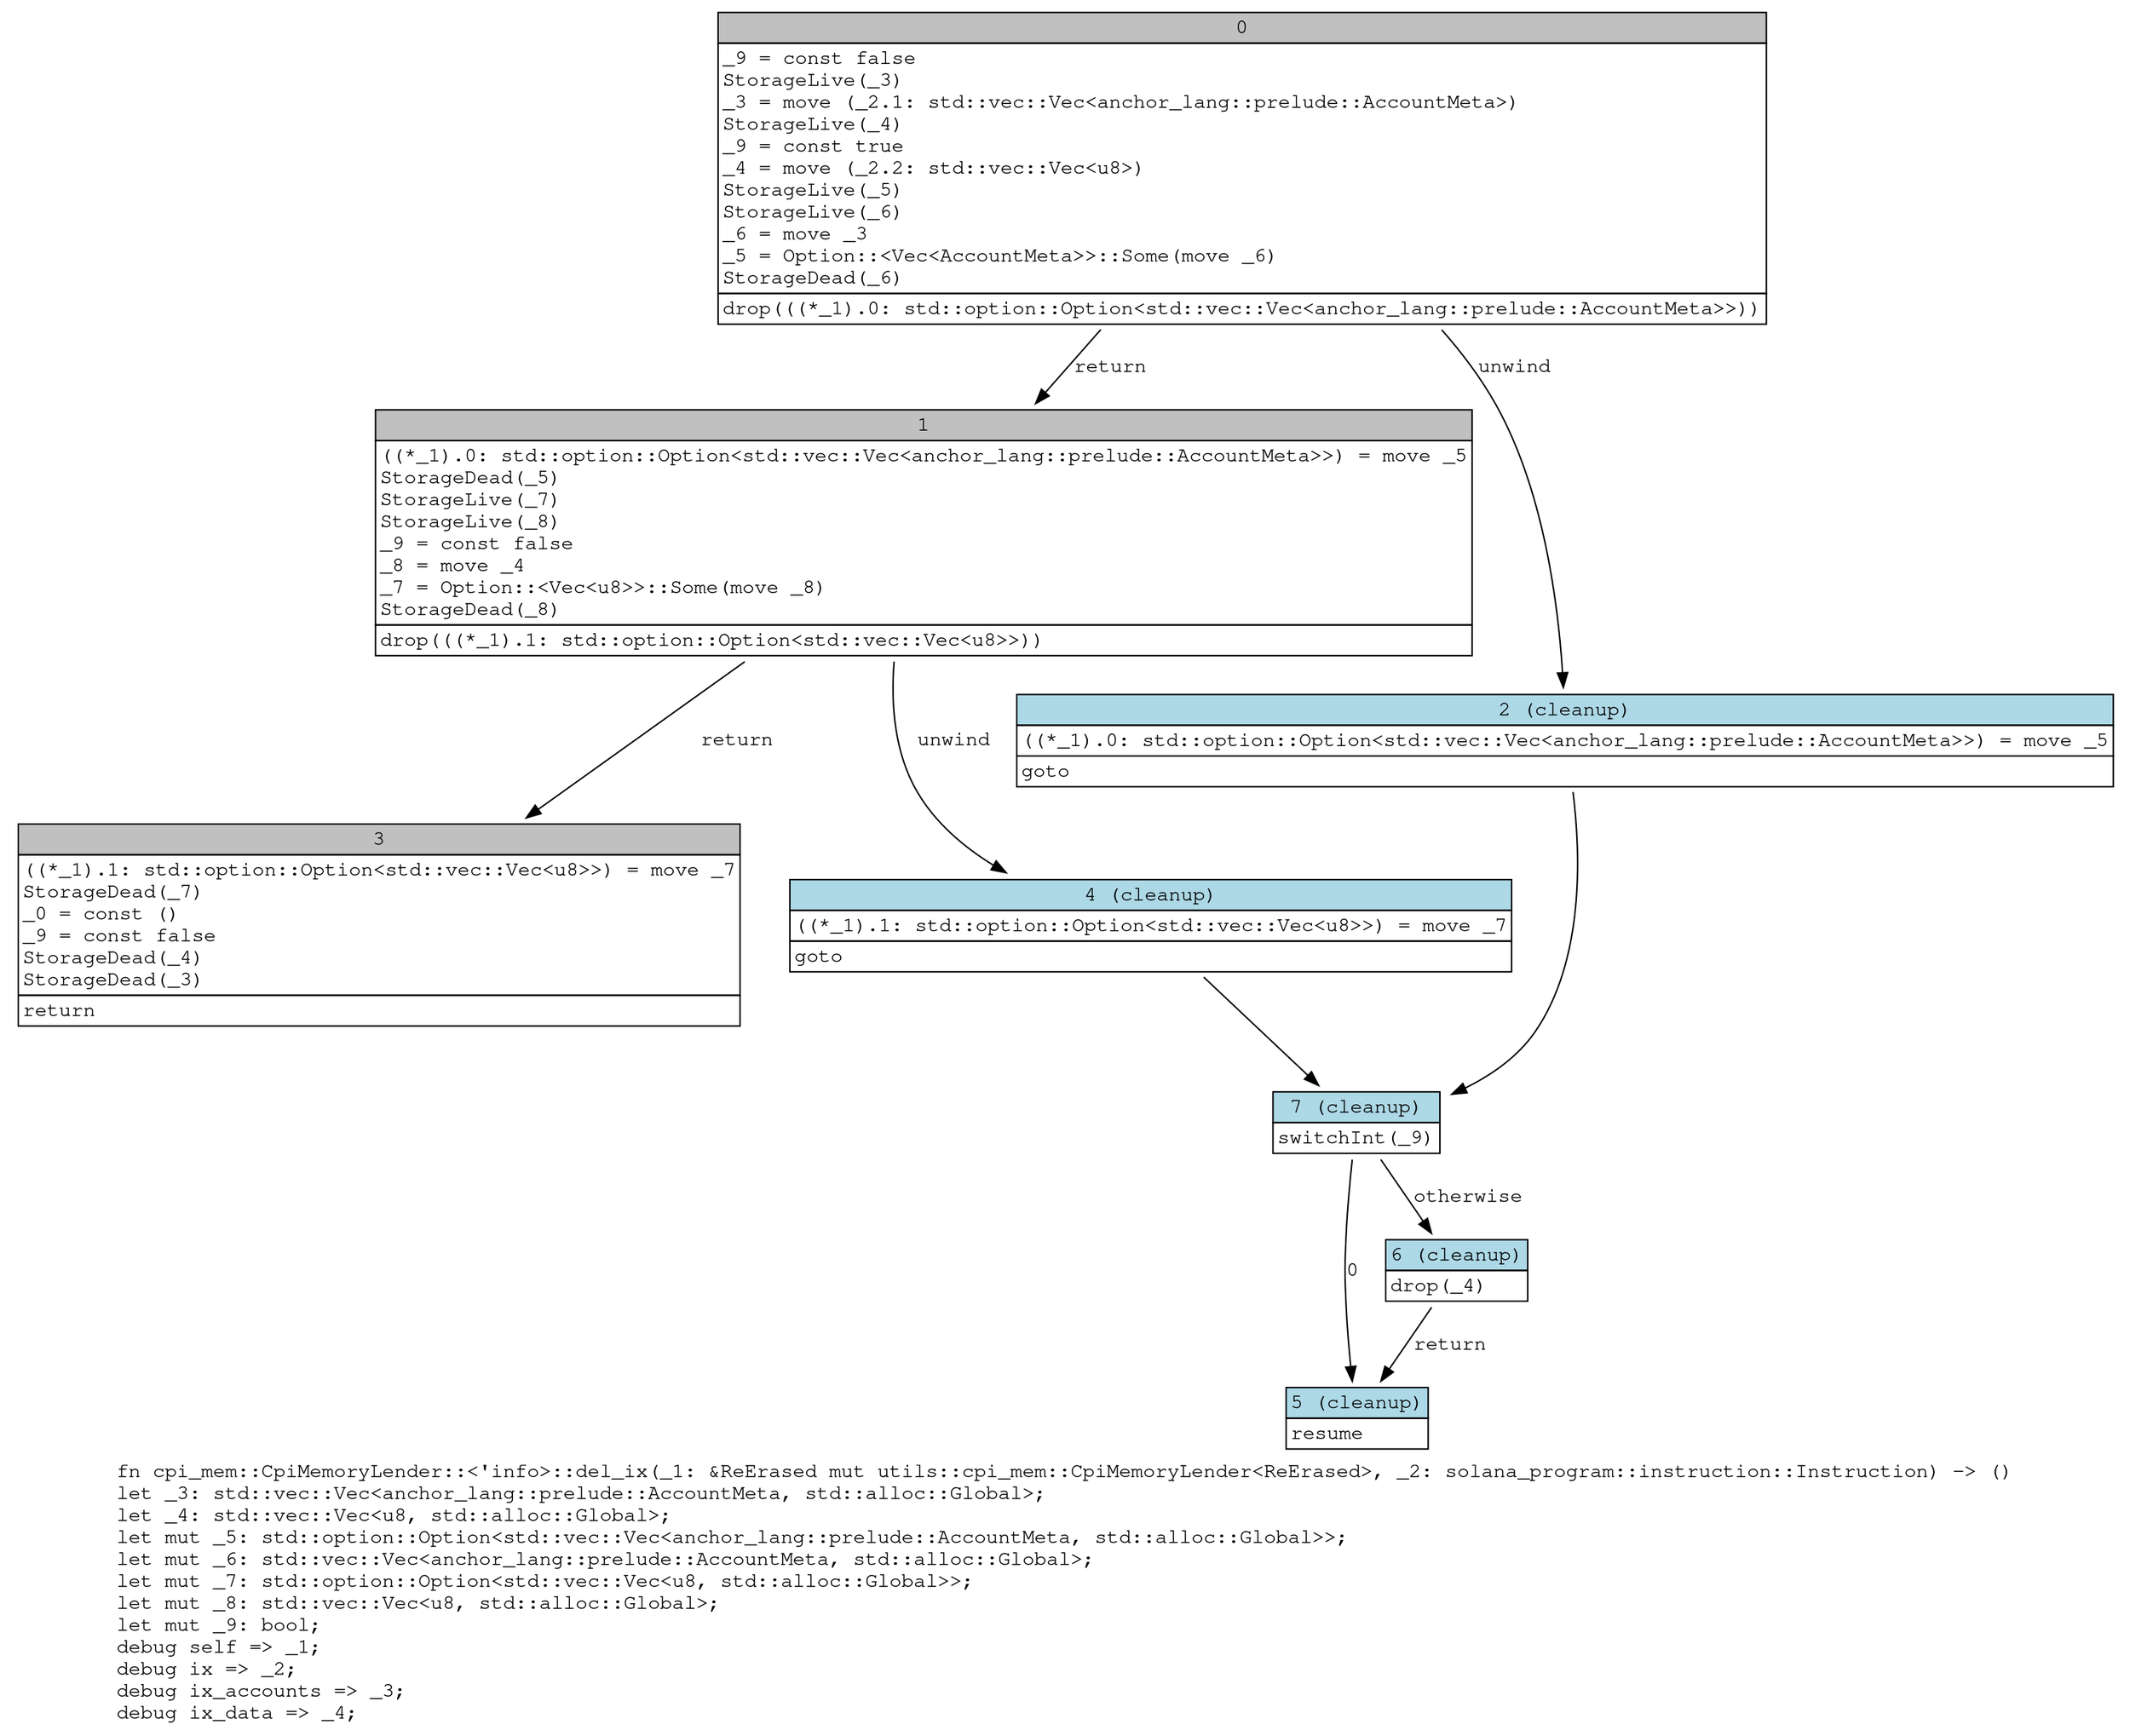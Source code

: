 digraph Mir_0_565 {
    graph [fontname="Courier, monospace"];
    node [fontname="Courier, monospace"];
    edge [fontname="Courier, monospace"];
    label=<fn cpi_mem::CpiMemoryLender::&lt;'info&gt;::del_ix(_1: &amp;ReErased mut utils::cpi_mem::CpiMemoryLender&lt;ReErased&gt;, _2: solana_program::instruction::Instruction) -&gt; ()<br align="left"/>let _3: std::vec::Vec&lt;anchor_lang::prelude::AccountMeta, std::alloc::Global&gt;;<br align="left"/>let _4: std::vec::Vec&lt;u8, std::alloc::Global&gt;;<br align="left"/>let mut _5: std::option::Option&lt;std::vec::Vec&lt;anchor_lang::prelude::AccountMeta, std::alloc::Global&gt;&gt;;<br align="left"/>let mut _6: std::vec::Vec&lt;anchor_lang::prelude::AccountMeta, std::alloc::Global&gt;;<br align="left"/>let mut _7: std::option::Option&lt;std::vec::Vec&lt;u8, std::alloc::Global&gt;&gt;;<br align="left"/>let mut _8: std::vec::Vec&lt;u8, std::alloc::Global&gt;;<br align="left"/>let mut _9: bool;<br align="left"/>debug self =&gt; _1;<br align="left"/>debug ix =&gt; _2;<br align="left"/>debug ix_accounts =&gt; _3;<br align="left"/>debug ix_data =&gt; _4;<br align="left"/>>;
    bb0__0_565 [shape="none", label=<<table border="0" cellborder="1" cellspacing="0"><tr><td bgcolor="gray" align="center" colspan="1">0</td></tr><tr><td align="left" balign="left">_9 = const false<br/>StorageLive(_3)<br/>_3 = move (_2.1: std::vec::Vec&lt;anchor_lang::prelude::AccountMeta&gt;)<br/>StorageLive(_4)<br/>_9 = const true<br/>_4 = move (_2.2: std::vec::Vec&lt;u8&gt;)<br/>StorageLive(_5)<br/>StorageLive(_6)<br/>_6 = move _3<br/>_5 = Option::&lt;Vec&lt;AccountMeta&gt;&gt;::Some(move _6)<br/>StorageDead(_6)<br/></td></tr><tr><td align="left">drop(((*_1).0: std::option::Option&lt;std::vec::Vec&lt;anchor_lang::prelude::AccountMeta&gt;&gt;))</td></tr></table>>];
    bb1__0_565 [shape="none", label=<<table border="0" cellborder="1" cellspacing="0"><tr><td bgcolor="gray" align="center" colspan="1">1</td></tr><tr><td align="left" balign="left">((*_1).0: std::option::Option&lt;std::vec::Vec&lt;anchor_lang::prelude::AccountMeta&gt;&gt;) = move _5<br/>StorageDead(_5)<br/>StorageLive(_7)<br/>StorageLive(_8)<br/>_9 = const false<br/>_8 = move _4<br/>_7 = Option::&lt;Vec&lt;u8&gt;&gt;::Some(move _8)<br/>StorageDead(_8)<br/></td></tr><tr><td align="left">drop(((*_1).1: std::option::Option&lt;std::vec::Vec&lt;u8&gt;&gt;))</td></tr></table>>];
    bb2__0_565 [shape="none", label=<<table border="0" cellborder="1" cellspacing="0"><tr><td bgcolor="lightblue" align="center" colspan="1">2 (cleanup)</td></tr><tr><td align="left" balign="left">((*_1).0: std::option::Option&lt;std::vec::Vec&lt;anchor_lang::prelude::AccountMeta&gt;&gt;) = move _5<br/></td></tr><tr><td align="left">goto</td></tr></table>>];
    bb3__0_565 [shape="none", label=<<table border="0" cellborder="1" cellspacing="0"><tr><td bgcolor="gray" align="center" colspan="1">3</td></tr><tr><td align="left" balign="left">((*_1).1: std::option::Option&lt;std::vec::Vec&lt;u8&gt;&gt;) = move _7<br/>StorageDead(_7)<br/>_0 = const ()<br/>_9 = const false<br/>StorageDead(_4)<br/>StorageDead(_3)<br/></td></tr><tr><td align="left">return</td></tr></table>>];
    bb4__0_565 [shape="none", label=<<table border="0" cellborder="1" cellspacing="0"><tr><td bgcolor="lightblue" align="center" colspan="1">4 (cleanup)</td></tr><tr><td align="left" balign="left">((*_1).1: std::option::Option&lt;std::vec::Vec&lt;u8&gt;&gt;) = move _7<br/></td></tr><tr><td align="left">goto</td></tr></table>>];
    bb5__0_565 [shape="none", label=<<table border="0" cellborder="1" cellspacing="0"><tr><td bgcolor="lightblue" align="center" colspan="1">5 (cleanup)</td></tr><tr><td align="left">resume</td></tr></table>>];
    bb6__0_565 [shape="none", label=<<table border="0" cellborder="1" cellspacing="0"><tr><td bgcolor="lightblue" align="center" colspan="1">6 (cleanup)</td></tr><tr><td align="left">drop(_4)</td></tr></table>>];
    bb7__0_565 [shape="none", label=<<table border="0" cellborder="1" cellspacing="0"><tr><td bgcolor="lightblue" align="center" colspan="1">7 (cleanup)</td></tr><tr><td align="left">switchInt(_9)</td></tr></table>>];
    bb0__0_565 -> bb1__0_565 [label="return"];
    bb0__0_565 -> bb2__0_565 [label="unwind"];
    bb1__0_565 -> bb3__0_565 [label="return"];
    bb1__0_565 -> bb4__0_565 [label="unwind"];
    bb2__0_565 -> bb7__0_565 [label=""];
    bb4__0_565 -> bb7__0_565 [label=""];
    bb6__0_565 -> bb5__0_565 [label="return"];
    bb7__0_565 -> bb5__0_565 [label="0"];
    bb7__0_565 -> bb6__0_565 [label="otherwise"];
}
